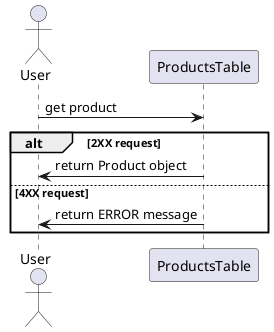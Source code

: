 @startuml GetProduct

actor User

User -> ProductsTable : get product

alt 2XX request
    ProductsTable -> User : return Product object
else 4XX request
    ProductsTable -> User : return ERROR message
end

@enduml